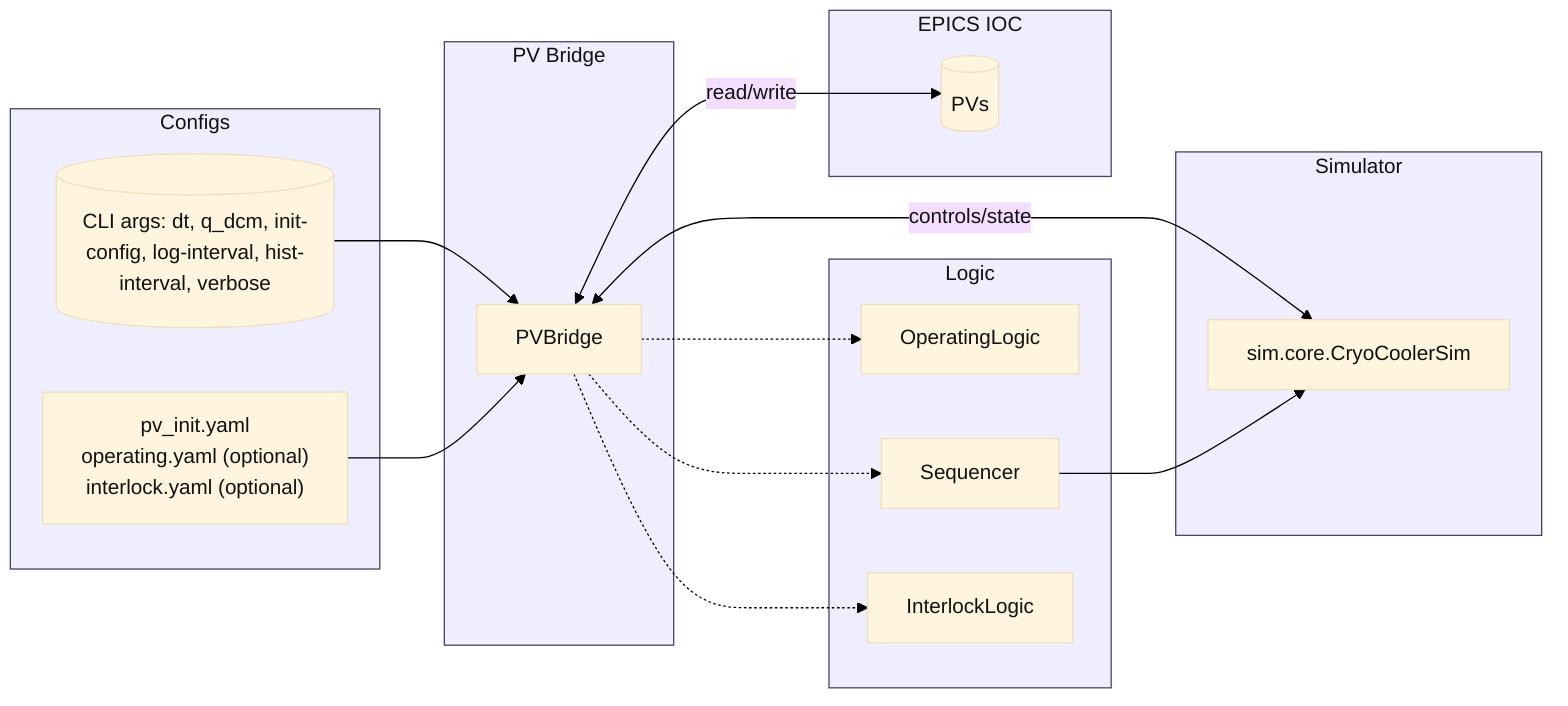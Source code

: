 %% PV Bridge (tools/pv_bridge.py) — 아키텍처 개요
%% 단일 그래프 렌더러 호환 버전

%%{init: {
  "theme":"base",
  "themeVariables":{"background":"#ffffff","primaryTextColor":"#111111"
}}}%%

flowchart LR
  subgraph Bridge[PV Bridge]
    BR[PVBridge]
  end

  subgraph Logic[Logic]
    OP[OperatingLogic]
    SEQ[Sequencer]
    ILK[InterlockLogic]
  end

  subgraph Sim[Simulator]
    SIM[sim.core.CryoCoolerSim]
  end

  subgraph IOC[EPICS IOC]
    PVs[(PVs)]
  end

  subgraph Cfg[Configs]
    CLI[(CLI args: dt, q_dcm, init-config, log-interval, hist-interval, verbose)]
    YAML["pv_init.yaml<br/>operating.yaml (optional)<br/>interlock.yaml (optional)"]
  end

  CLI --> BR
  YAML --> BR
  BR <-->|read/write| PVs
  BR <-->|controls/state| SIM
  BR -.-> OP
  BR -.-> ILK
  BR -.-> SEQ
  SEQ --> SIM

  classDef group fill:#eef,stroke:#446,color:#111;
  class Bridge,Logic,Sim,IOC,Cfg group;

  %% data_flow.mmd로 이동하는 하이퍼링크
  click BR "data_flow.mmd" "Open: Overall data flow"